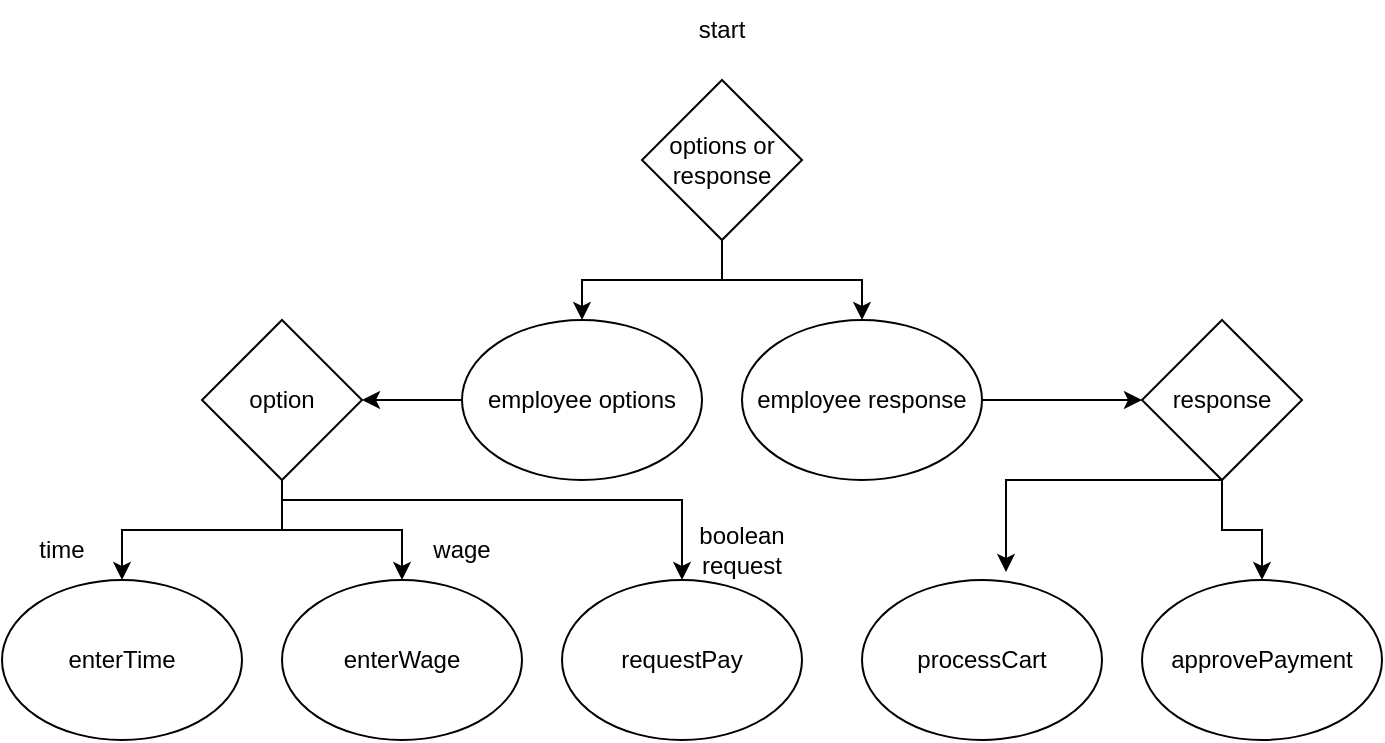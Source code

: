 <mxfile version="20.3.7" type="device"><diagram id="eY7fTWWvFivMFAJrGjcd" name="Page-1"><mxGraphModel dx="719" dy="664" grid="1" gridSize="10" guides="1" tooltips="1" connect="1" arrows="1" fold="1" page="1" pageScale="1" pageWidth="850" pageHeight="1100" math="0" shadow="0"><root><mxCell id="0"/><mxCell id="1" parent="0"/><mxCell id="g-PyrZkHlmJHlug-LczL-1" value="start" style="text;html=1;strokeColor=none;fillColor=none;align=center;verticalAlign=middle;whiteSpace=wrap;rounded=0;" vertex="1" parent="1"><mxGeometry x="340" y="10" width="60" height="30" as="geometry"/></mxCell><mxCell id="g-PyrZkHlmJHlug-LczL-14" style="edgeStyle=orthogonalEdgeStyle;rounded=0;orthogonalLoop=1;jettySize=auto;html=1;entryX=1;entryY=0.5;entryDx=0;entryDy=0;" edge="1" parent="1" source="g-PyrZkHlmJHlug-LczL-2" target="g-PyrZkHlmJHlug-LczL-10"><mxGeometry relative="1" as="geometry"/></mxCell><mxCell id="g-PyrZkHlmJHlug-LczL-2" value="employee options" style="ellipse;whiteSpace=wrap;html=1;" vertex="1" parent="1"><mxGeometry x="240" y="170" width="120" height="80" as="geometry"/></mxCell><mxCell id="g-PyrZkHlmJHlug-LczL-19" style="edgeStyle=orthogonalEdgeStyle;rounded=0;orthogonalLoop=1;jettySize=auto;html=1;entryX=0;entryY=0.5;entryDx=0;entryDy=0;" edge="1" parent="1" source="g-PyrZkHlmJHlug-LczL-3" target="g-PyrZkHlmJHlug-LczL-15"><mxGeometry relative="1" as="geometry"/></mxCell><mxCell id="g-PyrZkHlmJHlug-LczL-3" value="employee response" style="ellipse;whiteSpace=wrap;html=1;" vertex="1" parent="1"><mxGeometry x="380" y="170" width="120" height="80" as="geometry"/></mxCell><mxCell id="g-PyrZkHlmJHlug-LczL-5" style="edgeStyle=orthogonalEdgeStyle;rounded=0;orthogonalLoop=1;jettySize=auto;html=1;entryX=0.5;entryY=0;entryDx=0;entryDy=0;" edge="1" parent="1" source="g-PyrZkHlmJHlug-LczL-4" target="g-PyrZkHlmJHlug-LczL-2"><mxGeometry relative="1" as="geometry"/></mxCell><mxCell id="g-PyrZkHlmJHlug-LczL-6" style="edgeStyle=orthogonalEdgeStyle;rounded=0;orthogonalLoop=1;jettySize=auto;html=1;entryX=0.5;entryY=0;entryDx=0;entryDy=0;" edge="1" parent="1" source="g-PyrZkHlmJHlug-LczL-4" target="g-PyrZkHlmJHlug-LczL-3"><mxGeometry relative="1" as="geometry"/></mxCell><mxCell id="g-PyrZkHlmJHlug-LczL-4" value="options or response" style="rhombus;whiteSpace=wrap;html=1;" vertex="1" parent="1"><mxGeometry x="330" y="50" width="80" height="80" as="geometry"/></mxCell><mxCell id="g-PyrZkHlmJHlug-LczL-7" value="enterTime" style="ellipse;whiteSpace=wrap;html=1;" vertex="1" parent="1"><mxGeometry x="10" y="300" width="120" height="80" as="geometry"/></mxCell><mxCell id="g-PyrZkHlmJHlug-LczL-8" value="enterWage" style="ellipse;whiteSpace=wrap;html=1;" vertex="1" parent="1"><mxGeometry x="150" y="300" width="120" height="80" as="geometry"/></mxCell><mxCell id="g-PyrZkHlmJHlug-LczL-9" value="requestPay" style="ellipse;whiteSpace=wrap;html=1;" vertex="1" parent="1"><mxGeometry x="290" y="300" width="120" height="80" as="geometry"/></mxCell><mxCell id="g-PyrZkHlmJHlug-LczL-11" style="edgeStyle=orthogonalEdgeStyle;rounded=0;orthogonalLoop=1;jettySize=auto;html=1;entryX=0.5;entryY=0;entryDx=0;entryDy=0;" edge="1" parent="1" source="g-PyrZkHlmJHlug-LczL-10" target="g-PyrZkHlmJHlug-LczL-7"><mxGeometry relative="1" as="geometry"/></mxCell><mxCell id="g-PyrZkHlmJHlug-LczL-12" style="edgeStyle=orthogonalEdgeStyle;rounded=0;orthogonalLoop=1;jettySize=auto;html=1;entryX=0.5;entryY=0;entryDx=0;entryDy=0;" edge="1" parent="1" source="g-PyrZkHlmJHlug-LczL-10" target="g-PyrZkHlmJHlug-LczL-9"><mxGeometry relative="1" as="geometry"><Array as="points"><mxPoint x="150" y="260"/><mxPoint x="350" y="260"/></Array></mxGeometry></mxCell><mxCell id="g-PyrZkHlmJHlug-LczL-13" style="edgeStyle=orthogonalEdgeStyle;rounded=0;orthogonalLoop=1;jettySize=auto;html=1;entryX=0.5;entryY=0;entryDx=0;entryDy=0;" edge="1" parent="1" source="g-PyrZkHlmJHlug-LczL-10" target="g-PyrZkHlmJHlug-LczL-8"><mxGeometry relative="1" as="geometry"/></mxCell><mxCell id="g-PyrZkHlmJHlug-LczL-10" value="option" style="rhombus;whiteSpace=wrap;html=1;" vertex="1" parent="1"><mxGeometry x="110" y="170" width="80" height="80" as="geometry"/></mxCell><mxCell id="g-PyrZkHlmJHlug-LczL-20" style="edgeStyle=orthogonalEdgeStyle;rounded=0;orthogonalLoop=1;jettySize=auto;html=1;entryX=0.6;entryY=-0.05;entryDx=0;entryDy=0;entryPerimeter=0;" edge="1" parent="1" source="g-PyrZkHlmJHlug-LczL-15" target="g-PyrZkHlmJHlug-LczL-16"><mxGeometry relative="1" as="geometry"><Array as="points"><mxPoint x="512" y="250"/></Array></mxGeometry></mxCell><mxCell id="g-PyrZkHlmJHlug-LczL-21" style="edgeStyle=orthogonalEdgeStyle;rounded=0;orthogonalLoop=1;jettySize=auto;html=1;entryX=0.5;entryY=0;entryDx=0;entryDy=0;" edge="1" parent="1" source="g-PyrZkHlmJHlug-LczL-15" target="g-PyrZkHlmJHlug-LczL-17"><mxGeometry relative="1" as="geometry"/></mxCell><mxCell id="g-PyrZkHlmJHlug-LczL-15" value="response" style="rhombus;whiteSpace=wrap;html=1;" vertex="1" parent="1"><mxGeometry x="580" y="170" width="80" height="80" as="geometry"/></mxCell><mxCell id="g-PyrZkHlmJHlug-LczL-16" value="processCart" style="ellipse;whiteSpace=wrap;html=1;" vertex="1" parent="1"><mxGeometry x="440" y="300" width="120" height="80" as="geometry"/></mxCell><mxCell id="g-PyrZkHlmJHlug-LczL-17" value="approvePayment" style="ellipse;whiteSpace=wrap;html=1;" vertex="1" parent="1"><mxGeometry x="580" y="300" width="120" height="80" as="geometry"/></mxCell><mxCell id="g-PyrZkHlmJHlug-LczL-22" value="time" style="text;html=1;strokeColor=none;fillColor=none;align=center;verticalAlign=middle;whiteSpace=wrap;rounded=0;" vertex="1" parent="1"><mxGeometry x="10" y="270" width="60" height="30" as="geometry"/></mxCell><mxCell id="g-PyrZkHlmJHlug-LczL-23" value="wage" style="text;html=1;strokeColor=none;fillColor=none;align=center;verticalAlign=middle;whiteSpace=wrap;rounded=0;" vertex="1" parent="1"><mxGeometry x="210" y="270" width="60" height="30" as="geometry"/></mxCell><mxCell id="g-PyrZkHlmJHlug-LczL-24" value="boolean request" style="text;html=1;strokeColor=none;fillColor=none;align=center;verticalAlign=middle;whiteSpace=wrap;rounded=0;" vertex="1" parent="1"><mxGeometry x="350" y="270" width="60" height="30" as="geometry"/></mxCell></root></mxGraphModel></diagram></mxfile>